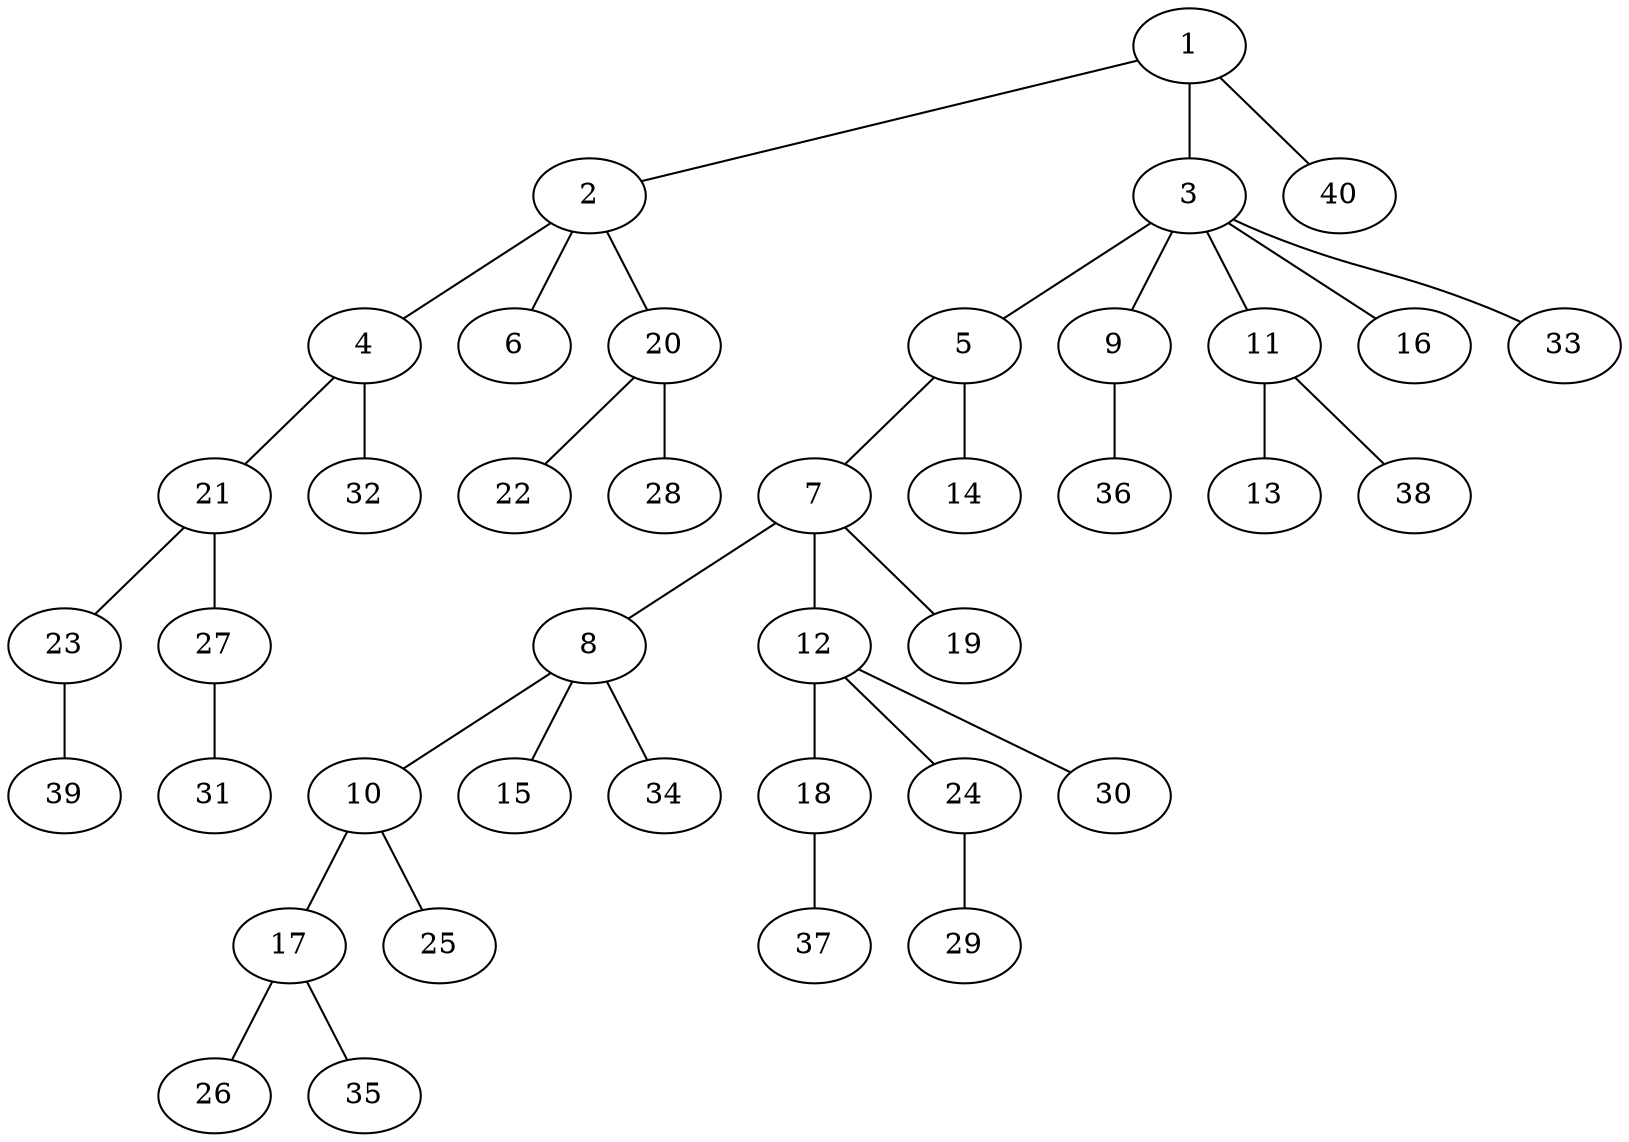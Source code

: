 graph graphname {1--2
1--3
1--40
2--4
2--6
2--20
3--5
3--9
3--11
3--16
3--33
4--21
4--32
5--7
5--14
7--8
7--12
7--19
8--10
8--15
8--34
9--36
10--17
10--25
11--13
11--38
12--18
12--24
12--30
17--26
17--35
18--37
20--22
20--28
21--23
21--27
23--39
24--29
27--31
}
